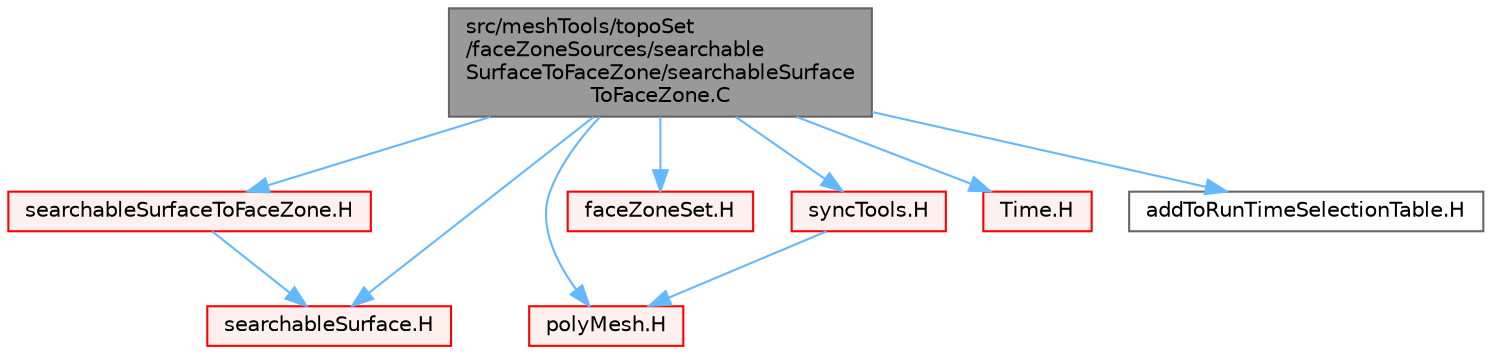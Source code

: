 digraph "src/meshTools/topoSet/faceZoneSources/searchableSurfaceToFaceZone/searchableSurfaceToFaceZone.C"
{
 // LATEX_PDF_SIZE
  bgcolor="transparent";
  edge [fontname=Helvetica,fontsize=10,labelfontname=Helvetica,labelfontsize=10];
  node [fontname=Helvetica,fontsize=10,shape=box,height=0.2,width=0.4];
  Node1 [id="Node000001",label="src/meshTools/topoSet\l/faceZoneSources/searchable\lSurfaceToFaceZone/searchableSurface\lToFaceZone.C",height=0.2,width=0.4,color="gray40", fillcolor="grey60", style="filled", fontcolor="black",tooltip=" "];
  Node1 -> Node2 [id="edge1_Node000001_Node000002",color="steelblue1",style="solid",tooltip=" "];
  Node2 [id="Node000002",label="searchableSurfaceToFaceZone.H",height=0.2,width=0.4,color="red", fillcolor="#FFF0F0", style="filled",URL="$searchableSurfaceToFaceZone_8H.html",tooltip=" "];
  Node2 -> Node216 [id="edge2_Node000002_Node000216",color="steelblue1",style="solid",tooltip=" "];
  Node216 [id="Node000216",label="searchableSurface.H",height=0.2,width=0.4,color="red", fillcolor="#FFF0F0", style="filled",URL="$searchableSurface_8H.html",tooltip=" "];
  Node1 -> Node240 [id="edge3_Node000001_Node000240",color="steelblue1",style="solid",tooltip=" "];
  Node240 [id="Node000240",label="polyMesh.H",height=0.2,width=0.4,color="red", fillcolor="#FFF0F0", style="filled",URL="$polyMesh_8H.html",tooltip=" "];
  Node1 -> Node285 [id="edge4_Node000001_Node000285",color="steelblue1",style="solid",tooltip=" "];
  Node285 [id="Node000285",label="faceZoneSet.H",height=0.2,width=0.4,color="red", fillcolor="#FFF0F0", style="filled",URL="$faceZoneSet_8H.html",tooltip=" "];
  Node1 -> Node216 [id="edge5_Node000001_Node000216",color="steelblue1",style="solid",tooltip=" "];
  Node1 -> Node288 [id="edge6_Node000001_Node000288",color="steelblue1",style="solid",tooltip=" "];
  Node288 [id="Node000288",label="syncTools.H",height=0.2,width=0.4,color="red", fillcolor="#FFF0F0", style="filled",URL="$syncTools_8H.html",tooltip=" "];
  Node288 -> Node240 [id="edge7_Node000288_Node000240",color="steelblue1",style="solid",tooltip=" "];
  Node1 -> Node303 [id="edge8_Node000001_Node000303",color="steelblue1",style="solid",tooltip=" "];
  Node303 [id="Node000303",label="Time.H",height=0.2,width=0.4,color="red", fillcolor="#FFF0F0", style="filled",URL="$Time_8H.html",tooltip=" "];
  Node1 -> Node360 [id="edge9_Node000001_Node000360",color="steelblue1",style="solid",tooltip=" "];
  Node360 [id="Node000360",label="addToRunTimeSelectionTable.H",height=0.2,width=0.4,color="grey40", fillcolor="white", style="filled",URL="$addToRunTimeSelectionTable_8H.html",tooltip="Macros for easy insertion into run-time selection tables."];
}
